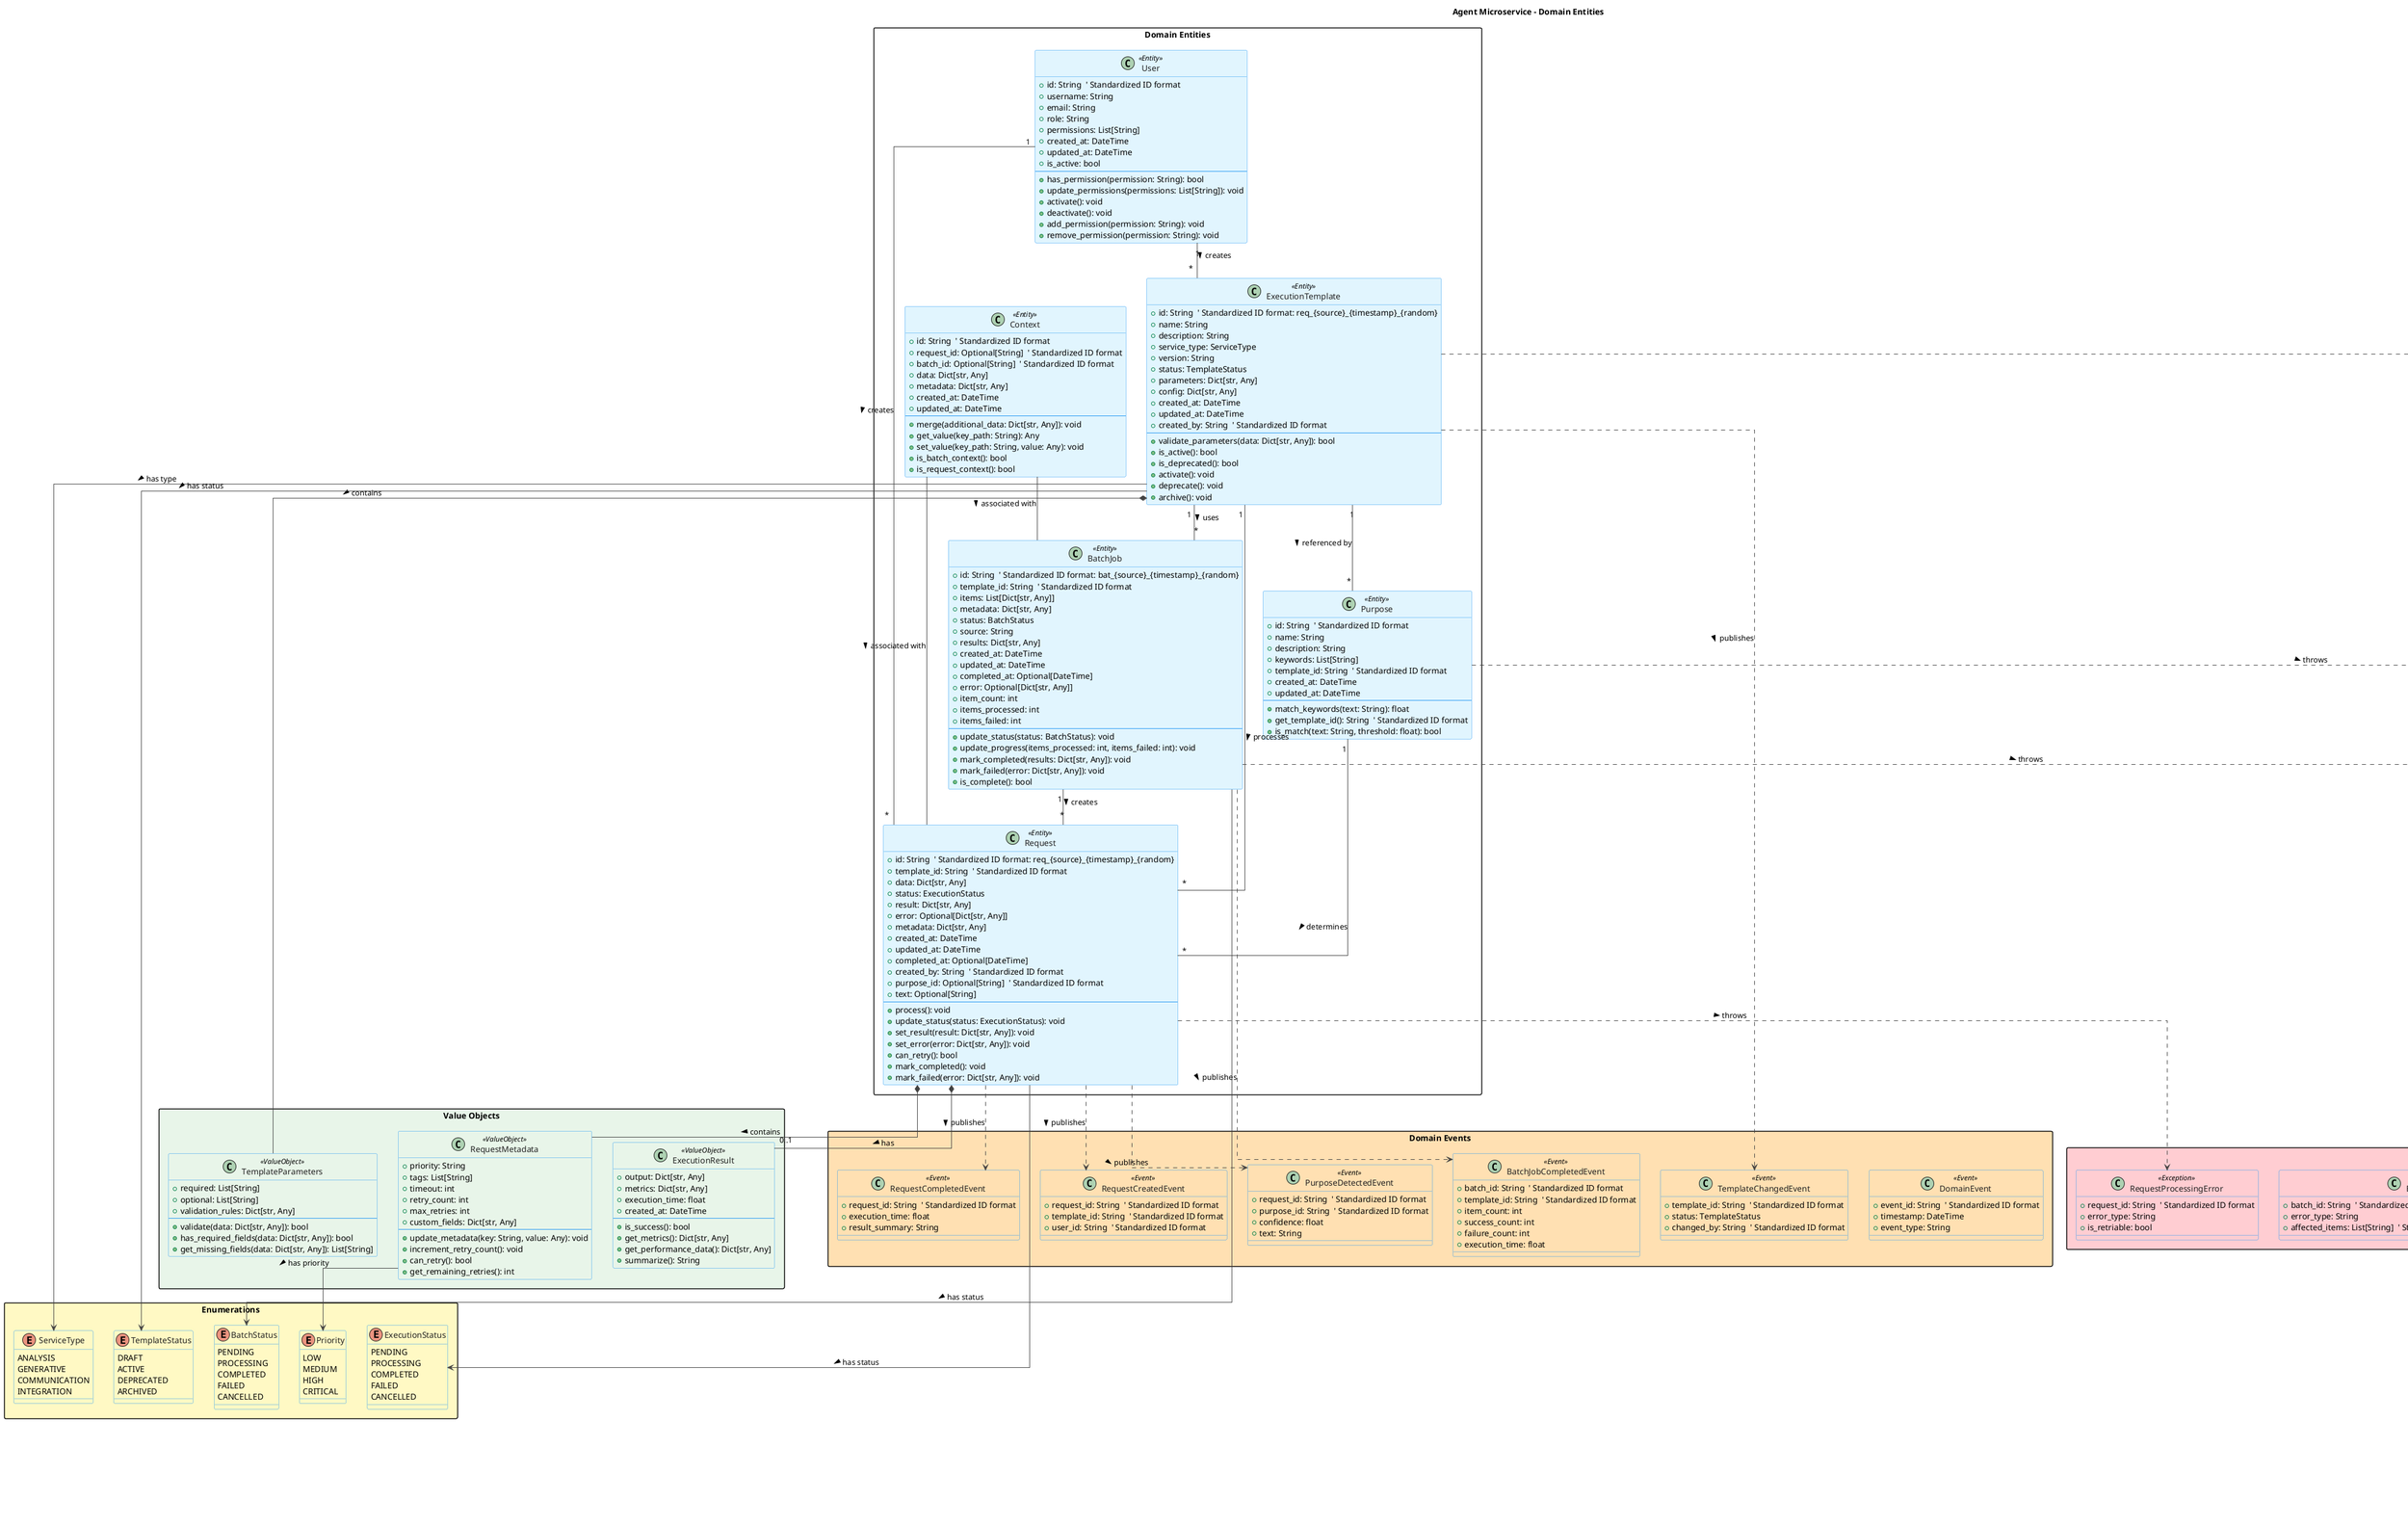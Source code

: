 @startuml Domain Entities

' Style settings for clarity
skinparam backgroundColor white
skinparam shadowing false
skinparam defaultFontName Arial
skinparam linetype ortho
skinparam packageStyle rectangle
skinparam packagePadding 10

' Colors for different types of classes
!define ENTITY_COLOR #E1F5FE
!define ENUM_COLOR #FFF9C4
!define VALUE_OBJECT_COLOR #E8F5E9
!define INTERFACE_COLOR #F3E5F5
!define BORDER_COLOR #2196F3

' Style application
skinparam class {
    BackgroundColor ENTITY_COLOR
    BorderColor BORDER_COLOR
    ArrowColor #424242
    FontColor #212121
}

skinparam enum {
    BackgroundColor ENUM_COLOR
    BorderColor #FBC02D
}

' Title
title <b>Agent Microservice - Domain Entities</b>

' Package organization
package "Domain Entities" {
    ' Core entities with stereotype
    class ExecutionTemplate <<Entity>> {
        + id: String  ' Standardized ID format: req_{source}_{timestamp}_{random}
        + name: String
        + description: String
        + service_type: ServiceType
        + version: String
        + status: TemplateStatus
        + parameters: Dict[str, Any]
        + config: Dict[str, Any]
        + created_at: DateTime
        + updated_at: DateTime
        + created_by: String  ' Standardized ID format
        --
        + validate_parameters(data: Dict[str, Any]): bool
        + is_active(): bool
        + is_deprecated(): bool
        + activate(): void
        + deprecate(): void
        + archive(): void
    }

    class Request <<Entity>> {
        + id: String  ' Standardized ID format: req_{source}_{timestamp}_{random}
        + template_id: String  ' Standardized ID format
        + data: Dict[str, Any]
        + status: ExecutionStatus
        + result: Dict[str, Any]
        + error: Optional[Dict[str, Any]]
        + metadata: Dict[str, Any]
        + created_at: DateTime
        + updated_at: DateTime
        + completed_at: Optional[DateTime]
        + created_by: String  ' Standardized ID format
        + purpose_id: Optional[String]  ' Standardized ID format
        + text: Optional[String]
        --
        + process(): void
        + update_status(status: ExecutionStatus): void
        + set_result(result: Dict[str, Any]): void
        + set_error(error: Dict[str, Any]): void
        + can_retry(): bool
        + mark_completed(): void
        + mark_failed(error: Dict[str, Any]): void
    }

    class User <<Entity>> {
        + id: String  ' Standardized ID format
        + username: String
        + email: String
        + role: String
        + permissions: List[String]
        + created_at: DateTime
        + updated_at: DateTime
        + is_active: bool
        --
        + has_permission(permission: String): bool
        + update_permissions(permissions: List[String]): void
        + activate(): void
        + deactivate(): void
        + add_permission(permission: String): void
        + remove_permission(permission: String): void
    }
    
    class Purpose <<Entity>> {
        + id: String  ' Standardized ID format
        + name: String
        + description: String
        + keywords: List[String]
        + template_id: String  ' Standardized ID format
        + created_at: DateTime
        + updated_at: DateTime
        --
        + match_keywords(text: String): float
        + get_template_id(): String  ' Standardized ID format
        + is_match(text: String, threshold: float): bool
    }
    
    class BatchJob <<Entity>> {
        + id: String  ' Standardized ID format: bat_{source}_{timestamp}_{random}
        + template_id: String  ' Standardized ID format
        + items: List[Dict[str, Any]]
        + metadata: Dict[str, Any]
        + status: BatchStatus
        + source: String
        + results: Dict[str, Any]
        + created_at: DateTime
        + updated_at: DateTime
        + completed_at: Optional[DateTime]
        + error: Optional[Dict[str, Any]]
        + item_count: int
        + items_processed: int
        + items_failed: int
        --
        + update_status(status: BatchStatus): void
        + update_progress(items_processed: int, items_failed: int): void
        + mark_completed(results: Dict[str, Any]): void
        + mark_failed(error: Dict[str, Any]): void
        + is_complete(): bool
    }
    
    class Context <<Entity>> {
        + id: String  ' Standardized ID format
        + request_id: Optional[String]  ' Standardized ID format
        + batch_id: Optional[String]  ' Standardized ID format
        + data: Dict[str, Any]
        + metadata: Dict[str, Any]
        + created_at: DateTime
        + updated_at: DateTime
        --
        + merge(additional_data: Dict[str, Any]): void
        + get_value(key_path: String): Any
        + set_value(key_path: String, value: Any): void
        + is_batch_context(): bool
        + is_request_context(): bool
    }
}

' Value objects package with different styling
package "Value Objects" #E8F5E9 {
    class TemplateParameters <<ValueObject>> #E8F5E9 {
        + required: List[String]
        + optional: List[String]
        + validation_rules: Dict[str, Any]
        --
        + validate(data: Dict[str, Any]): bool
        + has_required_fields(data: Dict[str, Any]): bool
        + get_missing_fields(data: Dict[str, Any]): List[String]
    }

    class RequestMetadata <<ValueObject>> #E8F5E9 {
        + priority: String
        + tags: List[String]
        + timeout: int
        + retry_count: int
        + max_retries: int
        + custom_fields: Dict[str, Any]
        --
        + update_metadata(key: String, value: Any): void
        + increment_retry_count(): void
        + can_retry(): bool
        + get_remaining_retries(): int
    }

    class ExecutionResult <<ValueObject>> #E8F5E9 {
        + output: Dict[str, Any]
        + metrics: Dict[str, Any]
        + execution_time: float
        + created_at: DateTime
        --
        + is_success(): bool
        + get_metrics(): Dict[str, Any]
        + get_performance_data(): Dict[str, Any]
        + summarize(): String
    }
}

' Enums with different styling
package "Enumerations" #FFF9C4 {
    enum ExecutionStatus #FFF9C4 {
        PENDING
        PROCESSING
        COMPLETED
        FAILED
        CANCELLED
    }

    enum ServiceType #FFF9C4 {
        ANALYSIS
        GENERATIVE
        COMMUNICATION
        INTEGRATION
    }

    enum TemplateStatus #FFF9C4 {
        DRAFT
        ACTIVE
        DEPRECATED
        ARCHIVED
    }
    
    enum Priority #FFF9C4 {
        LOW
        MEDIUM
        HIGH
        CRITICAL
    }
    
    enum BatchStatus #FFF9C4 {
        PENDING
        PROCESSING
        COMPLETED
        FAILED
        CANCELLED
    }
}

' Domain exceptions
package "Domain Exceptions" #FFCDD2 {
    class DomainException <<Exception>> #FFCDD2 {
        + message: String
        + code: String
        + details: Dict[str, Any]
    }
    
    class TemplateValidationError <<Exception>> #FFCDD2 {
        + template_id: String  ' Standardized ID format
        + validation_errors: List[String]
    }
    
    class RequestProcessingError <<Exception>> #FFCDD2 {
        + request_id: String  ' Standardized ID format
        + error_type: String
        + is_retriable: bool
    }
    
    class PurposeNotFoundError <<Exception>> #FFCDD2 {
        + text: String
        + suggestion: String
    }
    
    class BatchProcessingError <<Exception>> #FFCDD2 {
        + batch_id: String  ' Standardized ID format: bat_{source}_{timestamp}_{random}
        + error_type: String
        + affected_items: List[String]  ' Standardized ID format
    }
}

' Domain events
package "Domain Events" #FFE0B2 {
    class DomainEvent <<Event>> #FFE0B2 {
        + event_id: String  ' Standardized ID format
        + timestamp: DateTime
        + event_type: String
    }
    
    class RequestCreatedEvent <<Event>> #FFE0B2 {
        + request_id: String  ' Standardized ID format
        + template_id: String  ' Standardized ID format
        + user_id: String  ' Standardized ID format
    }
    
    class RequestCompletedEvent <<Event>> #FFE0B2 {
        + request_id: String  ' Standardized ID format
        + execution_time: float
        + result_summary: String
    }
    
    class TemplateChangedEvent <<Event>> #FFE0B2 {
        + template_id: String  ' Standardized ID format
        + status: TemplateStatus
        + changed_by: String  ' Standardized ID format
    }
    
    class BatchJobCompletedEvent <<Event>> #FFE0B2 {
        + batch_id: String  ' Standardized ID format
        + template_id: String  ' Standardized ID format
        + item_count: int
        + success_count: int
        + failure_count: int
        + execution_time: float
    }
    
    class PurposeDetectedEvent <<Event>> #FFE0B2 {
        + request_id: String  ' Standardized ID format
        + purpose_id: String  ' Standardized ID format
        + confidence: float
        + text: String
    }
}

' Relationships between entities
' Basic entity relationships
ExecutionTemplate "1" -- "*" Request : processes >
User "1" -- "*" Request : creates >
User "1" -- "*" ExecutionTemplate : creates >
Purpose "1" -- "*" Request : determines >
ExecutionTemplate "1" -- "*" Purpose : referenced by >
ExecutionTemplate "1" -- "*" BatchJob : uses >
BatchJob "1" -- "*" Request : creates >
Context -- Request : associated with >
Context -- BatchJob : associated with >

' Value object containment
ExecutionTemplate *-- TemplateParameters : contains >
Request *-- RequestMetadata : contains >
Request *-- "0..1" ExecutionResult : has >

' Enum associations
Request --> ExecutionStatus : has status >
ExecutionTemplate --> ServiceType : has type >
ExecutionTemplate --> TemplateStatus : has status >
RequestMetadata --> Priority : has priority >
BatchJob --> BatchStatus : has status >

' Domain events relationships
Request ..> RequestCreatedEvent : publishes >
Request ..> RequestCompletedEvent : publishes >
Request ..> PurposeDetectedEvent : publishes >
ExecutionTemplate ..> TemplateChangedEvent : publishes >
BatchJob ..> BatchJobCompletedEvent : publishes >

' Domain exceptions relationships
ExecutionTemplate ..> TemplateValidationError : throws >
Request ..> RequestProcessingError : throws >
Purpose ..> PurposeNotFoundError : throws >
BatchJob ..> BatchProcessingError : throws >

' Legend
legend right
  <b>Type Definitions</b>
  |= Type |= Description |
  | <back:#E1F5FE> Entity </back> | Core domain objects with identity and lifecycle |
  | <back:#E8F5E9> Value Object </back> | Immutable objects without identity |
  | <back:#FFF9C4> Enumeration </back> | Fixed set of allowed values |
  | <back:#FFCDD2> Exception </back> | Domain-specific error types |
  | <back:#FFE0B2> Event </back> | Domain events published when state changes |
endlegend

@enduml 
